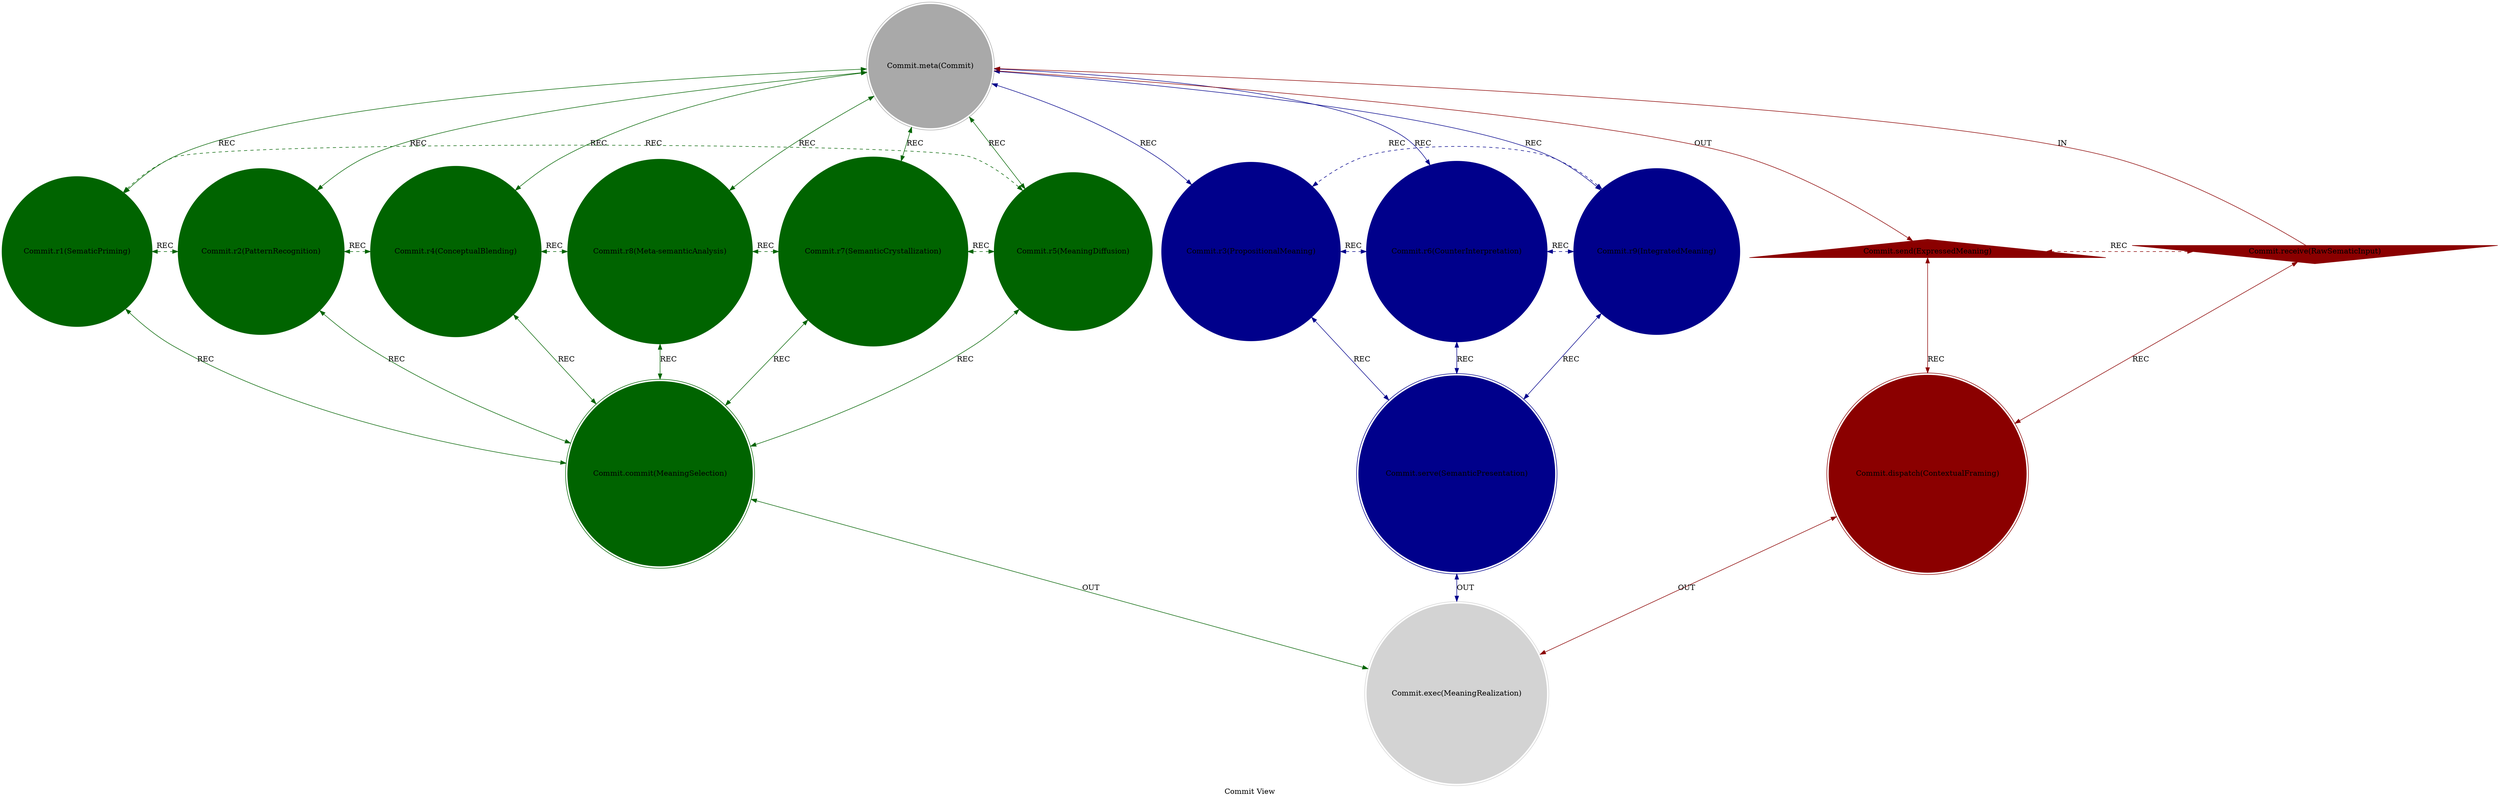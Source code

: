 strict digraph CommitView {
    style = filled;
    color = lightgray;
    node [shape = circle; style = filled; color = lightgreen;];
    edge [color = darkgray;];
    label = "Commit View";
    comment = "Selection Operator for Meaning Construction";
    
    spark_0_commit_view_t [label = "Commit.meta(Commit)";comment = "Abstract: The semantic field where potential meanings exist as quantum superpositions before selection.";shape = doublecircle;color = darkgray;];
    spark_1_commit_view_t [label = "Commit.r1(SematicPriming)";comment = "Initiation: Establishes initial context and activates relevant meaning frameworks.";color = darkgreen;];
    spark_2_commit_view_t [label = "Commit.r2(PatternRecognition)";comment = "Response: Identifies meaningful structures and responds to semantic cues.";color = darkgreen;];
    spark_4_commit_view_t [label = "Commit.r4(ConceptualBlending)";comment = "Integration: Merges multiple meaning frameworks into coherent wholes.";color = darkgreen;];
    spark_8_commit_view_t [label = "Commit.r8(Meta-semanticAnalysis)";comment = "Reflection: Examines the meaning-making process itself.";color = darkgreen;];
    spark_7_commit_view_t [label = "Commit.r7(SemanticCrystallization)";comment = "Consolidation: Solidifies selected meanings into stable constructs.";color = darkgreen;];
    spark_5_commit_view_t [label = "Commit.r5(MeaningDiffusion)";comment = "Propagation: Spreads selected interpretations through associative networks.";color = darkgreen;];
    spark_3_commit_view_t [label = "Commit.r3(PropositionalMeaning)";comment = "Thesis: Asserts a specific interpretation as primary truth.";color = darkblue;];
    spark_6_commit_view_t [label = "Commit.r6(CounterInterpretation)";comment = "Antithesis: Challenges dominant meanings with alternative readings.";color = darkblue;];
    spark_9_commit_view_t [label = "Commit.r9(IntegratedMeaning)";comment = "Synthesis: Resolves semantic conflicts through higher-order understanding.";color = darkblue;];
    spark_a_commit_view_t [label = "Commit.receive(RawSematicInput)";comment = "Potential: Ambiguous signals awaiting interpretation and meaning assignment.";shape = invtriangle;color = darkred;];
    spark_b_commit_view_t [label = "Commit.send(ExpressedMeaning)";comment = "Manifest: Clarified interpretations ready for communication and action.";shape = triangle;color = darkred;];
    spark_c_commit_view_t [label = "Commit.dispatch(ContextualFraming)";comment = "Why-Who: Determines which meaning frameworks are relevant for selection.";shape = doublecircle;color = darkred;];
    spark_d_commit_view_t [label = "Commit.commit(MeaningSelection)";comment = "What-How: The core operator that collapses semantic possibilities into definite interpretations.";shape = doublecircle;color = darkgreen;];
    spark_e_commit_view_t [label = "Commit.serve(SemanticPresentation)";comment = "When-Where: Delivers selected meanings in appropriate contexts and timing.";shape = doublecircle;color = darkblue;];
    spark_f_commit_view_t [label = "Commit.exec(MeaningRealization)";comment = "Which-Closure: Finalizes interpretation and completes the meaning-making cycle.";shape = doublecircle;color = lightgray;];
    
    spark_a_commit_view_t -> spark_0_commit_view_t [label = "IN"; comment = "Ambiguous semantic input enters the meaning field as potential interpretations."; color = darkred; constraint = false;];
    spark_0_commit_view_t -> spark_b_commit_view_t [label = "OUT"; comment = "Definite meanings emerge from the selection process ready for expression."; color = darkred;];
    spark_0_commit_view_t -> spark_3_commit_view_t [label = "REC"; comment = "Abstract meaning engages with propositional assertions to test interpretive frameworks."; color = darkblue; dir = both;];
    spark_0_commit_view_t -> spark_6_commit_view_t [label = "REC"; comment = "Potential meanings interact with counter-interpretations to explore semantic alternatives."; color = darkblue; dir = both;];
    spark_0_commit_view_t -> spark_9_commit_view_t [label = "REC"; comment = "Semantic possibilities seek synthetic resolution through integrated understanding."; color = darkblue; dir = both;];
    spark_0_commit_view_t -> spark_1_commit_view_t [label = "REC"; comment = "Abstract context primes specific meaning initiation through contextual activation."; color = darkgreen; dir = both;];
    spark_0_commit_view_t -> spark_2_commit_view_t [label = "REC"; comment = "Potential patterns engage recognition systems to identify meaningful structures."; color = darkgreen; dir = both;];
    spark_0_commit_view_t -> spark_4_commit_view_t [label = "REC"; comment = "Multiple meanings require integration to form coherent interpretive frameworks."; color = darkgreen; dir = both;];
    spark_0_commit_view_t -> spark_8_commit_view_t [label = "REC"; comment = "Meaning processes reflect on their own operation and interpretive strategies."; color = darkgreen; dir = both;];
    spark_0_commit_view_t -> spark_7_commit_view_t [label = "REC"; comment = "Selected interpretations consolidate into stable semantic constructs."; color = darkgreen; dir = both;];
    spark_0_commit_view_t -> spark_5_commit_view_t [label = "REC"; comment = "Stable meanings propagate through associative semantic networks."; color = darkgreen; dir = both;];
    
    spark_a_commit_view_t -> spark_c_commit_view_t [label = "REC"; comment = "Input ambiguity informs contextual framing by highlighting multiple interpretive possibilities."; color = darkred; dir = both;];
    spark_b_commit_view_t -> spark_c_commit_view_t [label = "REC"; comment = "Output clarity refines contextual framing through successful meaning resolution feedback."; color = darkred; dir = both;];
    spark_1_commit_view_t -> spark_d_commit_view_t [label = "REC"; comment = "Initiation provides contextual priming that biases selection toward specific meaning frameworks."; color = darkgreen; dir = both;];
    spark_2_commit_view_t -> spark_d_commit_view_t [label = "REC"; comment = "Response patterns inform selection by identifying which interpretations best fit recognized structures."; color = darkgreen; dir = both;];
    spark_4_commit_view_t -> spark_d_commit_view_t [label = "REC"; comment = "Integration capabilities enable selection of coherent meaning blends over fragmented interpretations."; color = darkgreen; dir = both;];
    spark_8_commit_view_t -> spark_d_commit_view_t [label = "REC"; comment = "Reflection guides selection by evaluating the quality and implications of potential interpretations."; color = darkgreen; dir = both;];
    spark_7_commit_view_t -> spark_d_commit_view_t [label = "REC"; comment = "Consolidation reinforces selection by stabilizing chosen meanings against competing alternatives."; color = darkgreen; dir = both;];
    spark_5_commit_view_t -> spark_d_commit_view_t [label = "REC"; comment = "Propagation requirements influence selection by considering communicative effectiveness and spread potential."; color = darkgreen; dir = both;];
    spark_3_commit_view_t -> spark_e_commit_view_t [label = "REC"; comment = "Thesis interpretations determine presentation parameters by establishing primary meaning assertions."; color = darkblue; dir = both;];
    spark_6_commit_view_t -> spark_e_commit_view_t [label = "REC"; comment = "Antithetical challenges influence presentation by requiring accommodation of alternative viewpoints."; color = darkblue; dir = both;];
    spark_9_commit_view_t -> spark_e_commit_view_t [label = "REC"; comment = "Synthetic resolutions guide presentation by integrating multiple perspectives into coherent delivery."; color = darkblue; dir = both;];
    
    spark_1_commit_view_t -> spark_2_commit_view_t [label = "REC"; comment = "Contextual priming enables pattern recognition by activating relevant semantic networks."; color = darkgreen; dir = both; style = dashed; constraint = false;];
    spark_2_commit_view_t -> spark_4_commit_view_t [label = "REC"; comment = "Recognized patterns drive integration needs as multiple meanings require coherent blending."; color = darkgreen; dir = both; style = dashed; constraint = false;];
    spark_4_commit_view_t -> spark_8_commit_view_t [label = "REC"; comment = "Integration complexity prompts reflection on the meaning construction process itself."; color = darkgreen; dir = both; style = dashed; constraint = false;];
    spark_8_commit_view_t -> spark_7_commit_view_t [label = "REC"; comment = "Reflective insights enable consolidation by identifying the most stable and coherent interpretations."; color = darkgreen; dir = both; style = dashed; constraint = false;];
    spark_7_commit_view_t -> spark_5_commit_view_t [label = "REC"; comment = "Consolidated meanings require propagation to spread through communicative channels."; color = darkgreen; dir = both; style = dashed; constraint = false;];
    spark_5_commit_view_t -> spark_1_commit_view_t [label = "REC"; comment = "Propagated meanings create new contextual priming, initiating further meaning cycles."; color = darkgreen; dir = both; style = dashed; constraint = false;];
    spark_3_commit_view_t -> spark_6_commit_view_t [label = "REC"; comment = "Propositional assertions naturally generate counter-interpretations through semantic tension."; color = darkblue; dir = both; style = dashed; constraint = false;];
    spark_6_commit_view_t -> spark_9_commit_view_t [label = "REC"; comment = "Interpretive conflicts drive toward synthetic resolution through meaning integration."; color = darkblue; dir = both; style = dashed; constraint = false;];
    spark_9_commit_view_t -> spark_3_commit_view_t [label = "REC"; comment = "Synthetic resolutions become new propositions, advancing the evolution of understanding."; color = darkblue; dir = both; style = dashed; constraint = false;];
    spark_a_commit_view_t -> spark_b_commit_view_t [label = "REC"; comment = "Input ambiguity and output clarity exist in dialectical relationship, each informing the other."; color = darkred; dir = both; style = dashed; constraint = false;];
    
    spark_c_commit_view_t -> spark_f_commit_view_t [label = "OUT"; comment = "Contextual framing culminates in meaning realization by defining interpretive boundaries."; color = darkred; dir = both;];
    spark_d_commit_view_t -> spark_f_commit_view_t [label = "OUT"; comment = "Selection decisions achieve realization by collapsing semantic possibilities into definite meanings."; color = darkgreen; dir = both;];
    spark_e_commit_view_t -> spark_f_commit_view_t [label = "OUT"; comment = "Presentation delivery completes realization by manifesting meanings in communicative acts."; color = darkblue; dir = both;];
}